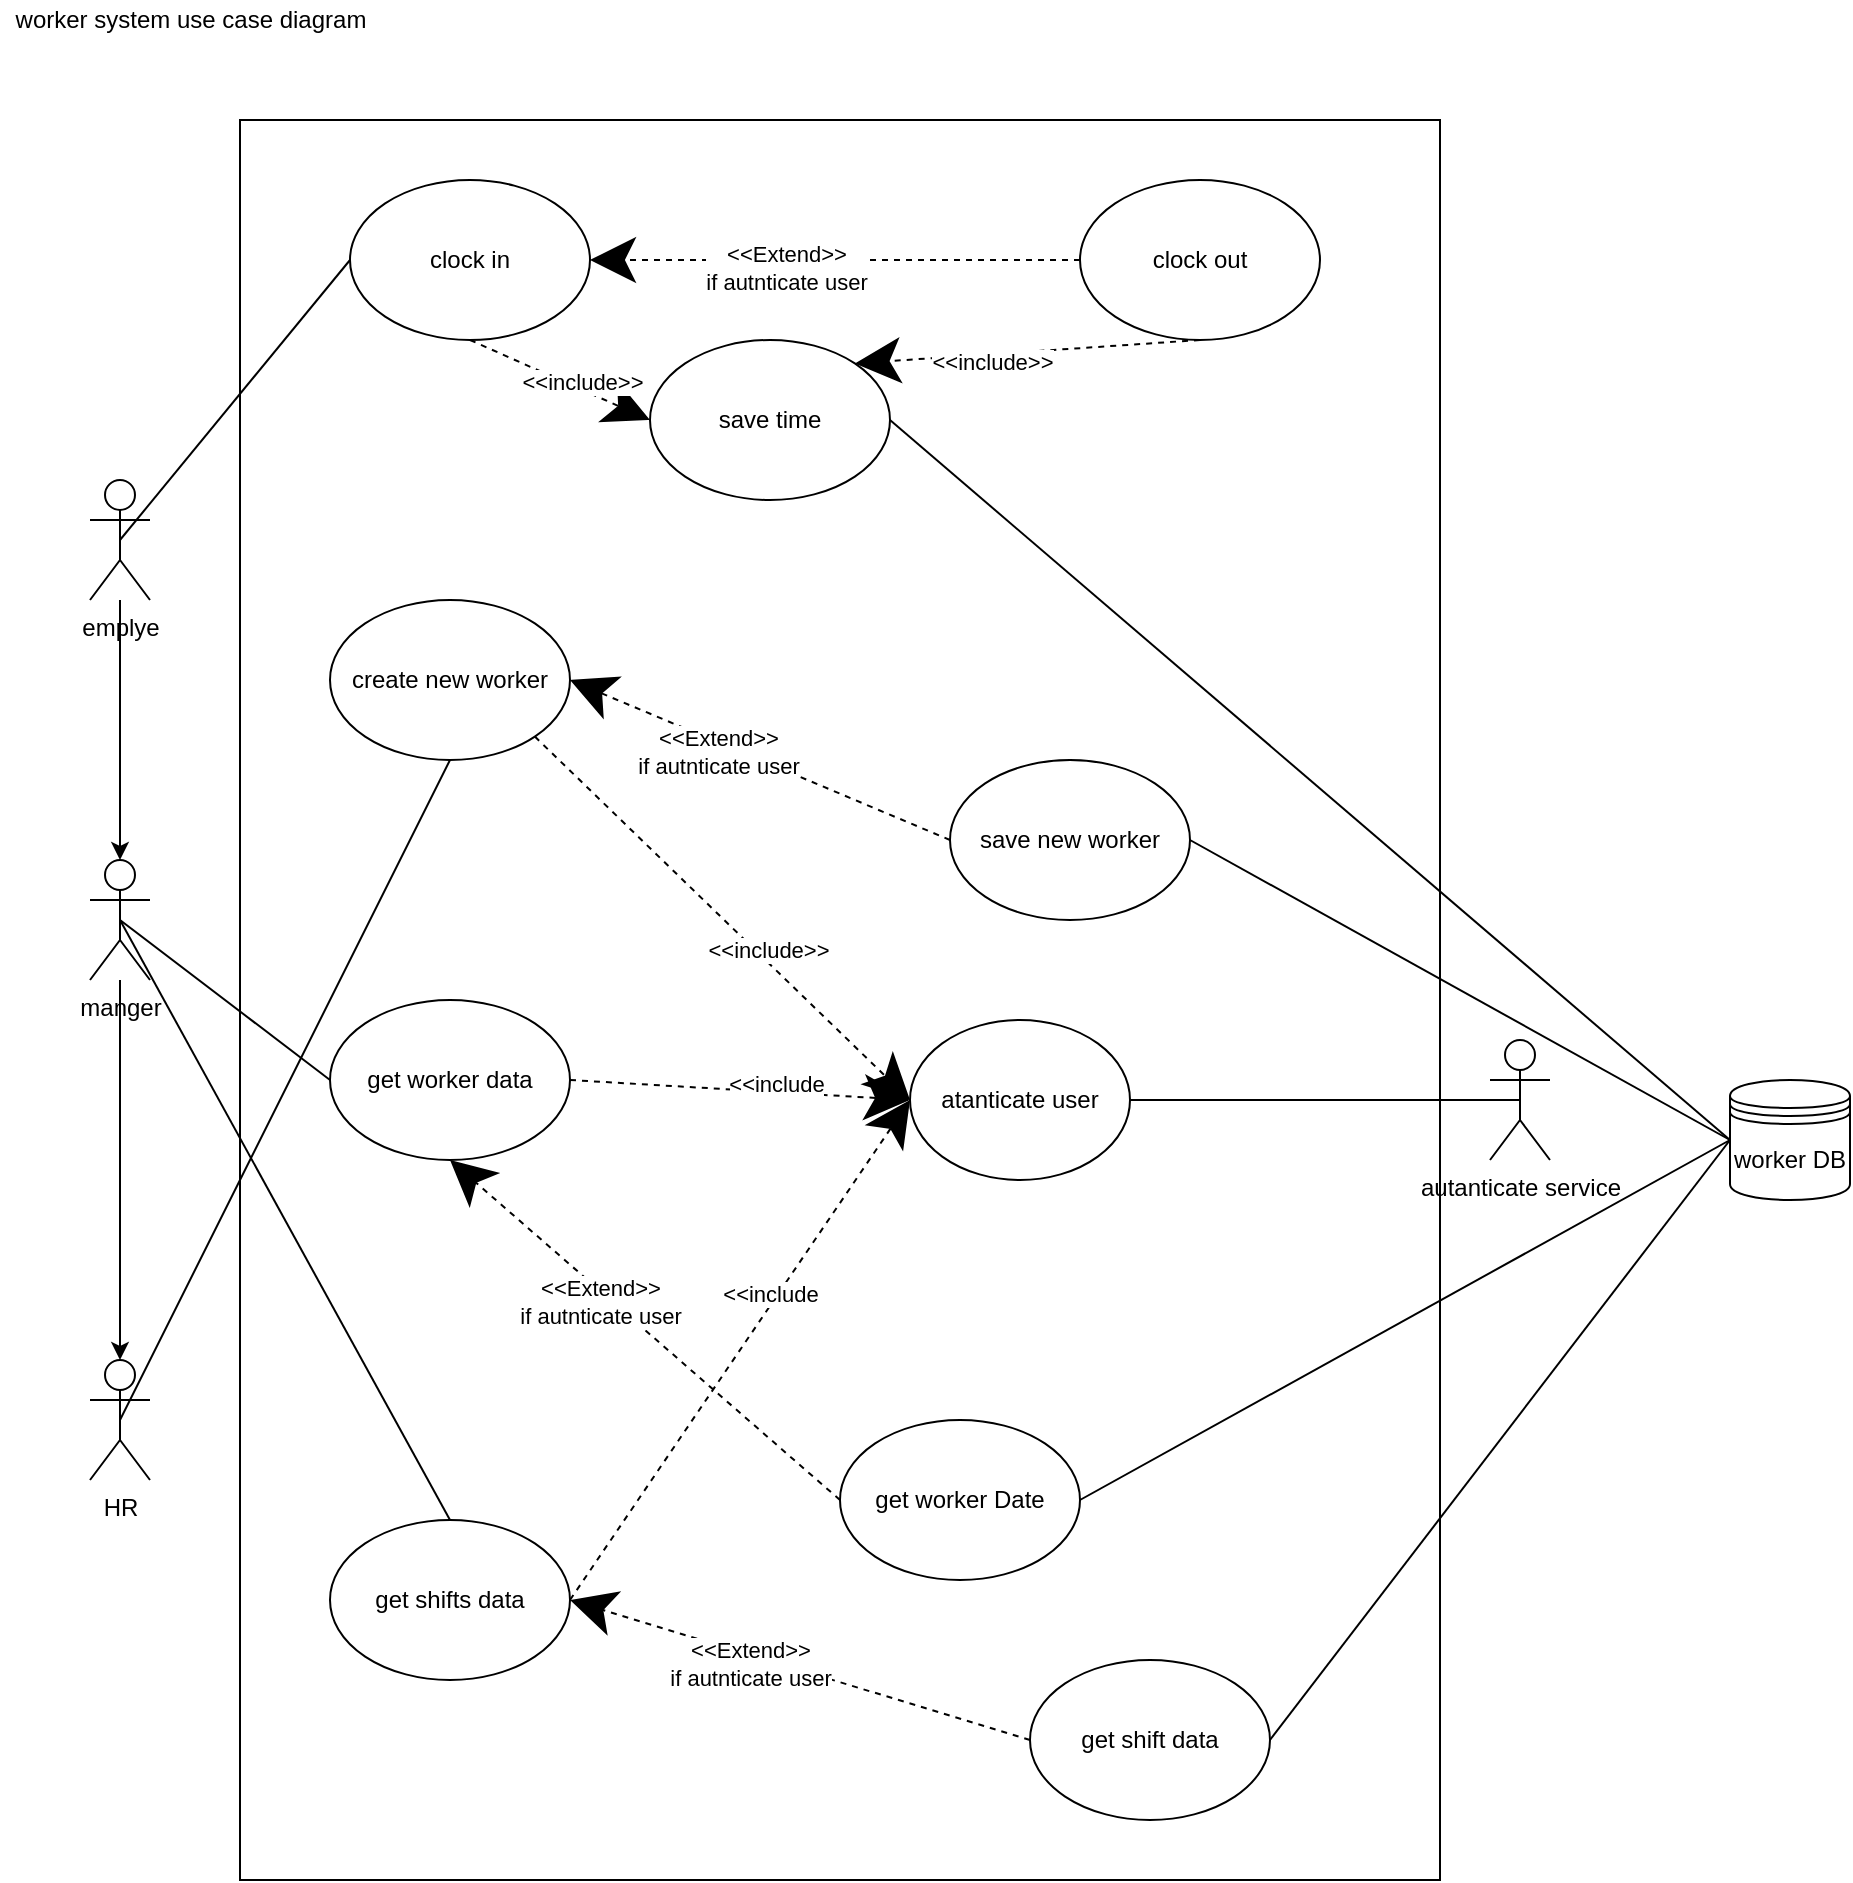 <mxfile version="13.7.3" type="device"><diagram id="7kWhVtxm2KQcTh10iphO" name="Page-1"><mxGraphModel dx="1422" dy="822" grid="1" gridSize="10" guides="1" tooltips="1" connect="1" arrows="1" fold="1" page="1" pageScale="1" pageWidth="850" pageHeight="1100" math="0" shadow="0"><root><mxCell id="0"/><mxCell id="1" parent="0"/><mxCell id="na7h19gAKb1xTZyJQ6aw-4" style="edgeStyle=orthogonalEdgeStyle;rounded=0;orthogonalLoop=1;jettySize=auto;html=1;entryX=0.5;entryY=0;entryDx=0;entryDy=0;entryPerimeter=0;" edge="1" parent="1" source="JtjptGuqPdoz7cDFTJdT-1" target="na7h19gAKb1xTZyJQ6aw-1"><mxGeometry relative="1" as="geometry"/></mxCell><mxCell id="JtjptGuqPdoz7cDFTJdT-1" value="manger" style="shape=umlActor;verticalLabelPosition=bottom;verticalAlign=top;html=1;outlineConnect=0;" parent="1" vertex="1"><mxGeometry x="50" y="470" width="30" height="60" as="geometry"/></mxCell><mxCell id="JtjptGuqPdoz7cDFTJdT-2" value="" style="rounded=0;whiteSpace=wrap;html=1;" parent="1" vertex="1"><mxGeometry x="125" y="100" width="600" height="880" as="geometry"/></mxCell><mxCell id="JtjptGuqPdoz7cDFTJdT-3" value="create new worker" style="ellipse;whiteSpace=wrap;html=1;" parent="1" vertex="1"><mxGeometry x="170" y="340" width="120" height="80" as="geometry"/></mxCell><mxCell id="JtjptGuqPdoz7cDFTJdT-5" value="" style="endArrow=none;html=1;entryX=0.5;entryY=1;entryDx=0;entryDy=0;exitX=0.5;exitY=0.5;exitDx=0;exitDy=0;exitPerimeter=0;" parent="1" source="na7h19gAKb1xTZyJQ6aw-1" target="JtjptGuqPdoz7cDFTJdT-3" edge="1"><mxGeometry width="50" height="50" relative="1" as="geometry"><mxPoint x="65" y="500" as="sourcePoint"/><mxPoint x="220" y="460" as="targetPoint"/></mxGeometry></mxCell><mxCell id="JtjptGuqPdoz7cDFTJdT-6" value="get worker data" style="ellipse;whiteSpace=wrap;html=1;" parent="1" vertex="1"><mxGeometry x="170" y="540" width="120" height="80" as="geometry"/></mxCell><mxCell id="JtjptGuqPdoz7cDFTJdT-7" value="" style="endArrow=none;html=1;exitX=0.5;exitY=0.5;exitDx=0;exitDy=0;exitPerimeter=0;entryX=0;entryY=0.5;entryDx=0;entryDy=0;" parent="1" source="JtjptGuqPdoz7cDFTJdT-1" target="JtjptGuqPdoz7cDFTJdT-6" edge="1"><mxGeometry width="50" height="50" relative="1" as="geometry"><mxPoint x="90" y="505.091" as="sourcePoint"/><mxPoint x="350" y="420" as="targetPoint"/></mxGeometry></mxCell><mxCell id="JtjptGuqPdoz7cDFTJdT-9" value="worker DB" style="shape=datastore;whiteSpace=wrap;html=1;" parent="1" vertex="1"><mxGeometry x="870" y="580" width="60" height="60" as="geometry"/></mxCell><mxCell id="JtjptGuqPdoz7cDFTJdT-11" value="atanticate user" style="ellipse;whiteSpace=wrap;html=1;" parent="1" vertex="1"><mxGeometry x="460" y="550" width="110" height="80" as="geometry"/></mxCell><mxCell id="JtjptGuqPdoz7cDFTJdT-13" value="" style="endArrow=classic;html=1;exitX=1;exitY=0.5;exitDx=0;exitDy=0;entryX=0;entryY=0.5;entryDx=0;entryDy=0;dashed=1;endFill=1;startArrow=none;startFill=0;endSize=20;" parent="1" source="JtjptGuqPdoz7cDFTJdT-6" target="JtjptGuqPdoz7cDFTJdT-11" edge="1"><mxGeometry width="50" height="50" relative="1" as="geometry"><mxPoint x="412.04" y="558" as="sourcePoint"/><mxPoint x="537.574" y="681.716" as="targetPoint"/></mxGeometry></mxCell><mxCell id="JtjptGuqPdoz7cDFTJdT-15" value="&amp;lt;&amp;lt;include" style="edgeLabel;html=1;align=center;verticalAlign=middle;resizable=0;points=[];" parent="JtjptGuqPdoz7cDFTJdT-13" vertex="1" connectable="0"><mxGeometry x="0.206" y="4" relative="1" as="geometry"><mxPoint as="offset"/></mxGeometry></mxCell><mxCell id="JtjptGuqPdoz7cDFTJdT-16" value="get worker Date" style="ellipse;whiteSpace=wrap;html=1;" parent="1" vertex="1"><mxGeometry x="425" y="750" width="120" height="80" as="geometry"/></mxCell><mxCell id="JtjptGuqPdoz7cDFTJdT-18" value="" style="endArrow=none;html=1;exitX=1;exitY=0.5;exitDx=0;exitDy=0;entryX=0;entryY=0.5;entryDx=0;entryDy=0;" parent="1" source="JtjptGuqPdoz7cDFTJdT-16" target="JtjptGuqPdoz7cDFTJdT-9" edge="1"><mxGeometry width="50" height="50" relative="1" as="geometry"><mxPoint x="690" y="290" as="sourcePoint"/><mxPoint x="915" y="340" as="targetPoint"/></mxGeometry></mxCell><mxCell id="JtjptGuqPdoz7cDFTJdT-19" value="" style="endArrow=classic;html=1;exitX=1;exitY=1;exitDx=0;exitDy=0;entryX=0;entryY=0.5;entryDx=0;entryDy=0;dashed=1;endFill=1;startArrow=none;startFill=0;endSize=20;" parent="1" source="JtjptGuqPdoz7cDFTJdT-3" target="JtjptGuqPdoz7cDFTJdT-11" edge="1"><mxGeometry width="50" height="50" relative="1" as="geometry"><mxPoint x="440.0" y="488" as="sourcePoint"/><mxPoint x="565.534" y="611.716" as="targetPoint"/></mxGeometry></mxCell><mxCell id="JtjptGuqPdoz7cDFTJdT-20" value="&amp;lt;&amp;lt;include&amp;gt;&amp;gt;" style="edgeLabel;html=1;align=center;verticalAlign=middle;resizable=0;points=[];" parent="JtjptGuqPdoz7cDFTJdT-19" vertex="1" connectable="0"><mxGeometry x="0.206" y="4" relative="1" as="geometry"><mxPoint as="offset"/></mxGeometry></mxCell><mxCell id="JtjptGuqPdoz7cDFTJdT-21" value="autanticate service" style="shape=umlActor;verticalLabelPosition=bottom;verticalAlign=top;html=1;outlineConnect=0;" parent="1" vertex="1"><mxGeometry x="750" y="560" width="30" height="60" as="geometry"/></mxCell><mxCell id="JtjptGuqPdoz7cDFTJdT-24" value="" style="endArrow=none;html=1;entryX=0.5;entryY=0.5;entryDx=0;entryDy=0;exitX=1;exitY=0.5;exitDx=0;exitDy=0;entryPerimeter=0;" parent="1" source="JtjptGuqPdoz7cDFTJdT-11" target="JtjptGuqPdoz7cDFTJdT-21" edge="1"><mxGeometry width="50" height="50" relative="1" as="geometry"><mxPoint x="490" y="800" as="sourcePoint"/><mxPoint x="655" y="720" as="targetPoint"/></mxGeometry></mxCell><mxCell id="JtjptGuqPdoz7cDFTJdT-25" value="save new worker" style="ellipse;whiteSpace=wrap;html=1;" parent="1" vertex="1"><mxGeometry x="480" y="420" width="120" height="80" as="geometry"/></mxCell><mxCell id="JtjptGuqPdoz7cDFTJdT-28" value="" style="endArrow=none;html=1;entryX=0;entryY=0.5;entryDx=0;entryDy=0;exitX=1;exitY=0.5;exitDx=0;exitDy=0;" parent="1" source="JtjptGuqPdoz7cDFTJdT-25" target="JtjptGuqPdoz7cDFTJdT-9" edge="1"><mxGeometry width="50" height="50" relative="1" as="geometry"><mxPoint x="590" y="370" as="sourcePoint"/><mxPoint x="755" y="290" as="targetPoint"/></mxGeometry></mxCell><mxCell id="JtjptGuqPdoz7cDFTJdT-31" value="" style="endArrow=classic;html=1;exitX=0;exitY=0.5;exitDx=0;exitDy=0;entryX=0.5;entryY=1;entryDx=0;entryDy=0;dashed=1;endFill=1;startArrow=none;startFill=0;endSize=20;" parent="1" source="JtjptGuqPdoz7cDFTJdT-16" target="JtjptGuqPdoz7cDFTJdT-6" edge="1"><mxGeometry width="50" height="50" relative="1" as="geometry"><mxPoint x="290" y="770" as="sourcePoint"/><mxPoint x="460" y="780" as="targetPoint"/></mxGeometry></mxCell><mxCell id="JtjptGuqPdoz7cDFTJdT-32" value="&amp;lt;&amp;lt;Extend&amp;gt;&amp;gt;&lt;br&gt;if autnticate user" style="edgeLabel;html=1;align=center;verticalAlign=middle;resizable=0;points=[];" parent="JtjptGuqPdoz7cDFTJdT-31" vertex="1" connectable="0"><mxGeometry x="0.206" y="4" relative="1" as="geometry"><mxPoint as="offset"/></mxGeometry></mxCell><mxCell id="JtjptGuqPdoz7cDFTJdT-33" value="" style="endArrow=classic;html=1;exitX=0;exitY=0.5;exitDx=0;exitDy=0;entryX=1;entryY=0.5;entryDx=0;entryDy=0;dashed=1;endFill=1;startArrow=none;startFill=0;endSize=20;" parent="1" source="JtjptGuqPdoz7cDFTJdT-25" target="JtjptGuqPdoz7cDFTJdT-3" edge="1"><mxGeometry width="50" height="50" relative="1" as="geometry"><mxPoint x="680" y="550" as="sourcePoint"/><mxPoint x="420" y="380" as="targetPoint"/></mxGeometry></mxCell><mxCell id="JtjptGuqPdoz7cDFTJdT-34" value="&amp;lt;&amp;lt;Extend&amp;gt;&amp;gt;&lt;br&gt;if autnticate user" style="edgeLabel;html=1;align=center;verticalAlign=middle;resizable=0;points=[];" parent="JtjptGuqPdoz7cDFTJdT-33" vertex="1" connectable="0"><mxGeometry x="0.206" y="4" relative="1" as="geometry"><mxPoint as="offset"/></mxGeometry></mxCell><mxCell id="JtjptGuqPdoz7cDFTJdT-35" value="worker system use case diagram" style="text;html=1;align=center;verticalAlign=middle;resizable=0;points=[];autosize=1;" parent="1" vertex="1"><mxGeometry x="5" y="40" width="190" height="20" as="geometry"/></mxCell><mxCell id="aHkAHOhPl_Qqafu4zYPZ-1" value="get shifts data" style="ellipse;whiteSpace=wrap;html=1;" parent="1" vertex="1"><mxGeometry x="170" y="800" width="120" height="80" as="geometry"/></mxCell><mxCell id="aHkAHOhPl_Qqafu4zYPZ-2" value="" style="endArrow=none;html=1;exitX=0.5;exitY=0.5;exitDx=0;exitDy=0;exitPerimeter=0;entryX=0.5;entryY=0;entryDx=0;entryDy=0;" parent="1" source="JtjptGuqPdoz7cDFTJdT-1" target="aHkAHOhPl_Qqafu4zYPZ-1" edge="1"><mxGeometry width="50" height="50" relative="1" as="geometry"><mxPoint x="50" y="640" as="sourcePoint"/><mxPoint x="155" y="720" as="targetPoint"/></mxGeometry></mxCell><mxCell id="aHkAHOhPl_Qqafu4zYPZ-3" value="" style="endArrow=classic;html=1;exitX=1;exitY=0.5;exitDx=0;exitDy=0;entryX=0;entryY=0.5;entryDx=0;entryDy=0;dashed=1;endFill=1;startArrow=none;startFill=0;endSize=20;" parent="1" source="aHkAHOhPl_Qqafu4zYPZ-1" target="JtjptGuqPdoz7cDFTJdT-11" edge="1"><mxGeometry width="50" height="50" relative="1" as="geometry"><mxPoint x="300" y="840" as="sourcePoint"/><mxPoint x="470" y="850" as="targetPoint"/></mxGeometry></mxCell><mxCell id="aHkAHOhPl_Qqafu4zYPZ-4" value="&amp;lt;&amp;lt;include" style="edgeLabel;html=1;align=center;verticalAlign=middle;resizable=0;points=[];" parent="aHkAHOhPl_Qqafu4zYPZ-3" vertex="1" connectable="0"><mxGeometry x="0.206" y="4" relative="1" as="geometry"><mxPoint as="offset"/></mxGeometry></mxCell><mxCell id="aHkAHOhPl_Qqafu4zYPZ-5" value="" style="endArrow=classic;html=1;entryX=1;entryY=0.5;entryDx=0;entryDy=0;dashed=1;endFill=1;startArrow=none;startFill=0;endSize=20;exitX=0;exitY=0.5;exitDx=0;exitDy=0;" parent="1" source="aHkAHOhPl_Qqafu4zYPZ-7" target="aHkAHOhPl_Qqafu4zYPZ-1" edge="1"><mxGeometry width="50" height="50" relative="1" as="geometry"><mxPoint x="350" y="1020" as="sourcePoint"/><mxPoint x="387.5" y="850" as="targetPoint"/></mxGeometry></mxCell><mxCell id="aHkAHOhPl_Qqafu4zYPZ-6" value="&amp;lt;&amp;lt;Extend&amp;gt;&amp;gt;&lt;br&gt;if autnticate user" style="edgeLabel;html=1;align=center;verticalAlign=middle;resizable=0;points=[];" parent="aHkAHOhPl_Qqafu4zYPZ-5" vertex="1" connectable="0"><mxGeometry x="0.206" y="4" relative="1" as="geometry"><mxPoint as="offset"/></mxGeometry></mxCell><mxCell id="aHkAHOhPl_Qqafu4zYPZ-7" value="get shift data" style="ellipse;whiteSpace=wrap;html=1;" parent="1" vertex="1"><mxGeometry x="520" y="870" width="120" height="80" as="geometry"/></mxCell><mxCell id="aHkAHOhPl_Qqafu4zYPZ-8" value="" style="endArrow=none;html=1;exitX=1;exitY=0.5;exitDx=0;exitDy=0;entryX=0;entryY=0.5;entryDx=0;entryDy=0;" parent="1" source="aHkAHOhPl_Qqafu4zYPZ-7" target="JtjptGuqPdoz7cDFTJdT-9" edge="1"><mxGeometry width="50" height="50" relative="1" as="geometry"><mxPoint x="600" y="900" as="sourcePoint"/><mxPoint x="925" y="720" as="targetPoint"/></mxGeometry></mxCell><mxCell id="na7h19gAKb1xTZyJQ6aw-1" value="HR" style="shape=umlActor;verticalLabelPosition=bottom;verticalAlign=top;html=1;outlineConnect=0;" vertex="1" parent="1"><mxGeometry x="50" y="720" width="30" height="60" as="geometry"/></mxCell><mxCell id="na7h19gAKb1xTZyJQ6aw-3" style="edgeStyle=orthogonalEdgeStyle;rounded=0;orthogonalLoop=1;jettySize=auto;html=1;entryX=0.5;entryY=0;entryDx=0;entryDy=0;entryPerimeter=0;" edge="1" parent="1" source="na7h19gAKb1xTZyJQ6aw-2" target="JtjptGuqPdoz7cDFTJdT-1"><mxGeometry relative="1" as="geometry"/></mxCell><mxCell id="na7h19gAKb1xTZyJQ6aw-2" value="emplye" style="shape=umlActor;verticalLabelPosition=bottom;verticalAlign=top;html=1;outlineConnect=0;" vertex="1" parent="1"><mxGeometry x="50" y="280" width="30" height="60" as="geometry"/></mxCell><mxCell id="na7h19gAKb1xTZyJQ6aw-5" value="clock in" style="ellipse;whiteSpace=wrap;html=1;" vertex="1" parent="1"><mxGeometry x="180" y="130" width="120" height="80" as="geometry"/></mxCell><mxCell id="na7h19gAKb1xTZyJQ6aw-6" value="" style="endArrow=classic;html=1;exitX=0;exitY=0.5;exitDx=0;exitDy=0;entryX=1;entryY=0.5;entryDx=0;entryDy=0;dashed=1;endFill=1;startArrow=none;startFill=0;endSize=20;" edge="1" parent="1" source="na7h19gAKb1xTZyJQ6aw-8" target="na7h19gAKb1xTZyJQ6aw-5"><mxGeometry width="50" height="50" relative="1" as="geometry"><mxPoint x="600" y="120" as="sourcePoint"/><mxPoint x="310" y="230" as="targetPoint"/></mxGeometry></mxCell><mxCell id="na7h19gAKb1xTZyJQ6aw-7" value="&amp;lt;&amp;lt;Extend&amp;gt;&amp;gt;&lt;br&gt;if autnticate user" style="edgeLabel;html=1;align=center;verticalAlign=middle;resizable=0;points=[];" vertex="1" connectable="0" parent="na7h19gAKb1xTZyJQ6aw-6"><mxGeometry x="0.206" y="4" relative="1" as="geometry"><mxPoint as="offset"/></mxGeometry></mxCell><mxCell id="na7h19gAKb1xTZyJQ6aw-8" value="clock out" style="ellipse;whiteSpace=wrap;html=1;" vertex="1" parent="1"><mxGeometry x="545" y="130" width="120" height="80" as="geometry"/></mxCell><mxCell id="na7h19gAKb1xTZyJQ6aw-10" value="" style="endArrow=none;html=1;exitX=0.5;exitY=0.5;exitDx=0;exitDy=0;exitPerimeter=0;entryX=0;entryY=0.5;entryDx=0;entryDy=0;" edge="1" parent="1" source="na7h19gAKb1xTZyJQ6aw-2" target="na7h19gAKb1xTZyJQ6aw-5"><mxGeometry width="50" height="50" relative="1" as="geometry"><mxPoint x="110" y="220" as="sourcePoint"/><mxPoint x="215" y="300" as="targetPoint"/></mxGeometry></mxCell><mxCell id="na7h19gAKb1xTZyJQ6aw-11" value="" style="endArrow=none;html=1;entryX=0;entryY=0.5;entryDx=0;entryDy=0;exitX=1;exitY=0.5;exitDx=0;exitDy=0;" edge="1" parent="1" source="na7h19gAKb1xTZyJQ6aw-12" target="JtjptGuqPdoz7cDFTJdT-9"><mxGeometry width="50" height="50" relative="1" as="geometry"><mxPoint x="710" y="230" as="sourcePoint"/><mxPoint x="920" y="390" as="targetPoint"/></mxGeometry></mxCell><mxCell id="na7h19gAKb1xTZyJQ6aw-12" value="save time" style="ellipse;whiteSpace=wrap;html=1;" vertex="1" parent="1"><mxGeometry x="330" y="210" width="120" height="80" as="geometry"/></mxCell><mxCell id="na7h19gAKb1xTZyJQ6aw-13" value="" style="endArrow=classic;html=1;exitX=0.5;exitY=1;exitDx=0;exitDy=0;entryX=0;entryY=0.5;entryDx=0;entryDy=0;dashed=1;endFill=1;startArrow=none;startFill=0;endSize=20;" edge="1" parent="1" source="na7h19gAKb1xTZyJQ6aw-5" target="na7h19gAKb1xTZyJQ6aw-12"><mxGeometry width="50" height="50" relative="1" as="geometry"><mxPoint x="299.996" y="250.004" as="sourcePoint"/><mxPoint x="487.57" y="431.72" as="targetPoint"/></mxGeometry></mxCell><mxCell id="na7h19gAKb1xTZyJQ6aw-14" value="&amp;lt;&amp;lt;include&amp;gt;&amp;gt;" style="edgeLabel;html=1;align=center;verticalAlign=middle;resizable=0;points=[];" vertex="1" connectable="0" parent="na7h19gAKb1xTZyJQ6aw-13"><mxGeometry x="0.206" y="4" relative="1" as="geometry"><mxPoint as="offset"/></mxGeometry></mxCell><mxCell id="na7h19gAKb1xTZyJQ6aw-17" value="" style="endArrow=classic;html=1;exitX=0.5;exitY=1;exitDx=0;exitDy=0;entryX=1;entryY=0;entryDx=0;entryDy=0;dashed=1;endFill=1;startArrow=none;startFill=0;endSize=20;" edge="1" parent="1" source="na7h19gAKb1xTZyJQ6aw-8" target="na7h19gAKb1xTZyJQ6aw-12"><mxGeometry width="50" height="50" relative="1" as="geometry"><mxPoint x="540" y="300" as="sourcePoint"/><mxPoint x="690" y="390" as="targetPoint"/></mxGeometry></mxCell><mxCell id="na7h19gAKb1xTZyJQ6aw-18" value="&amp;lt;&amp;lt;include&amp;gt;&amp;gt;" style="edgeLabel;html=1;align=center;verticalAlign=middle;resizable=0;points=[];" vertex="1" connectable="0" parent="na7h19gAKb1xTZyJQ6aw-17"><mxGeometry x="0.206" y="4" relative="1" as="geometry"><mxPoint as="offset"/></mxGeometry></mxCell></root></mxGraphModel></diagram></mxfile>